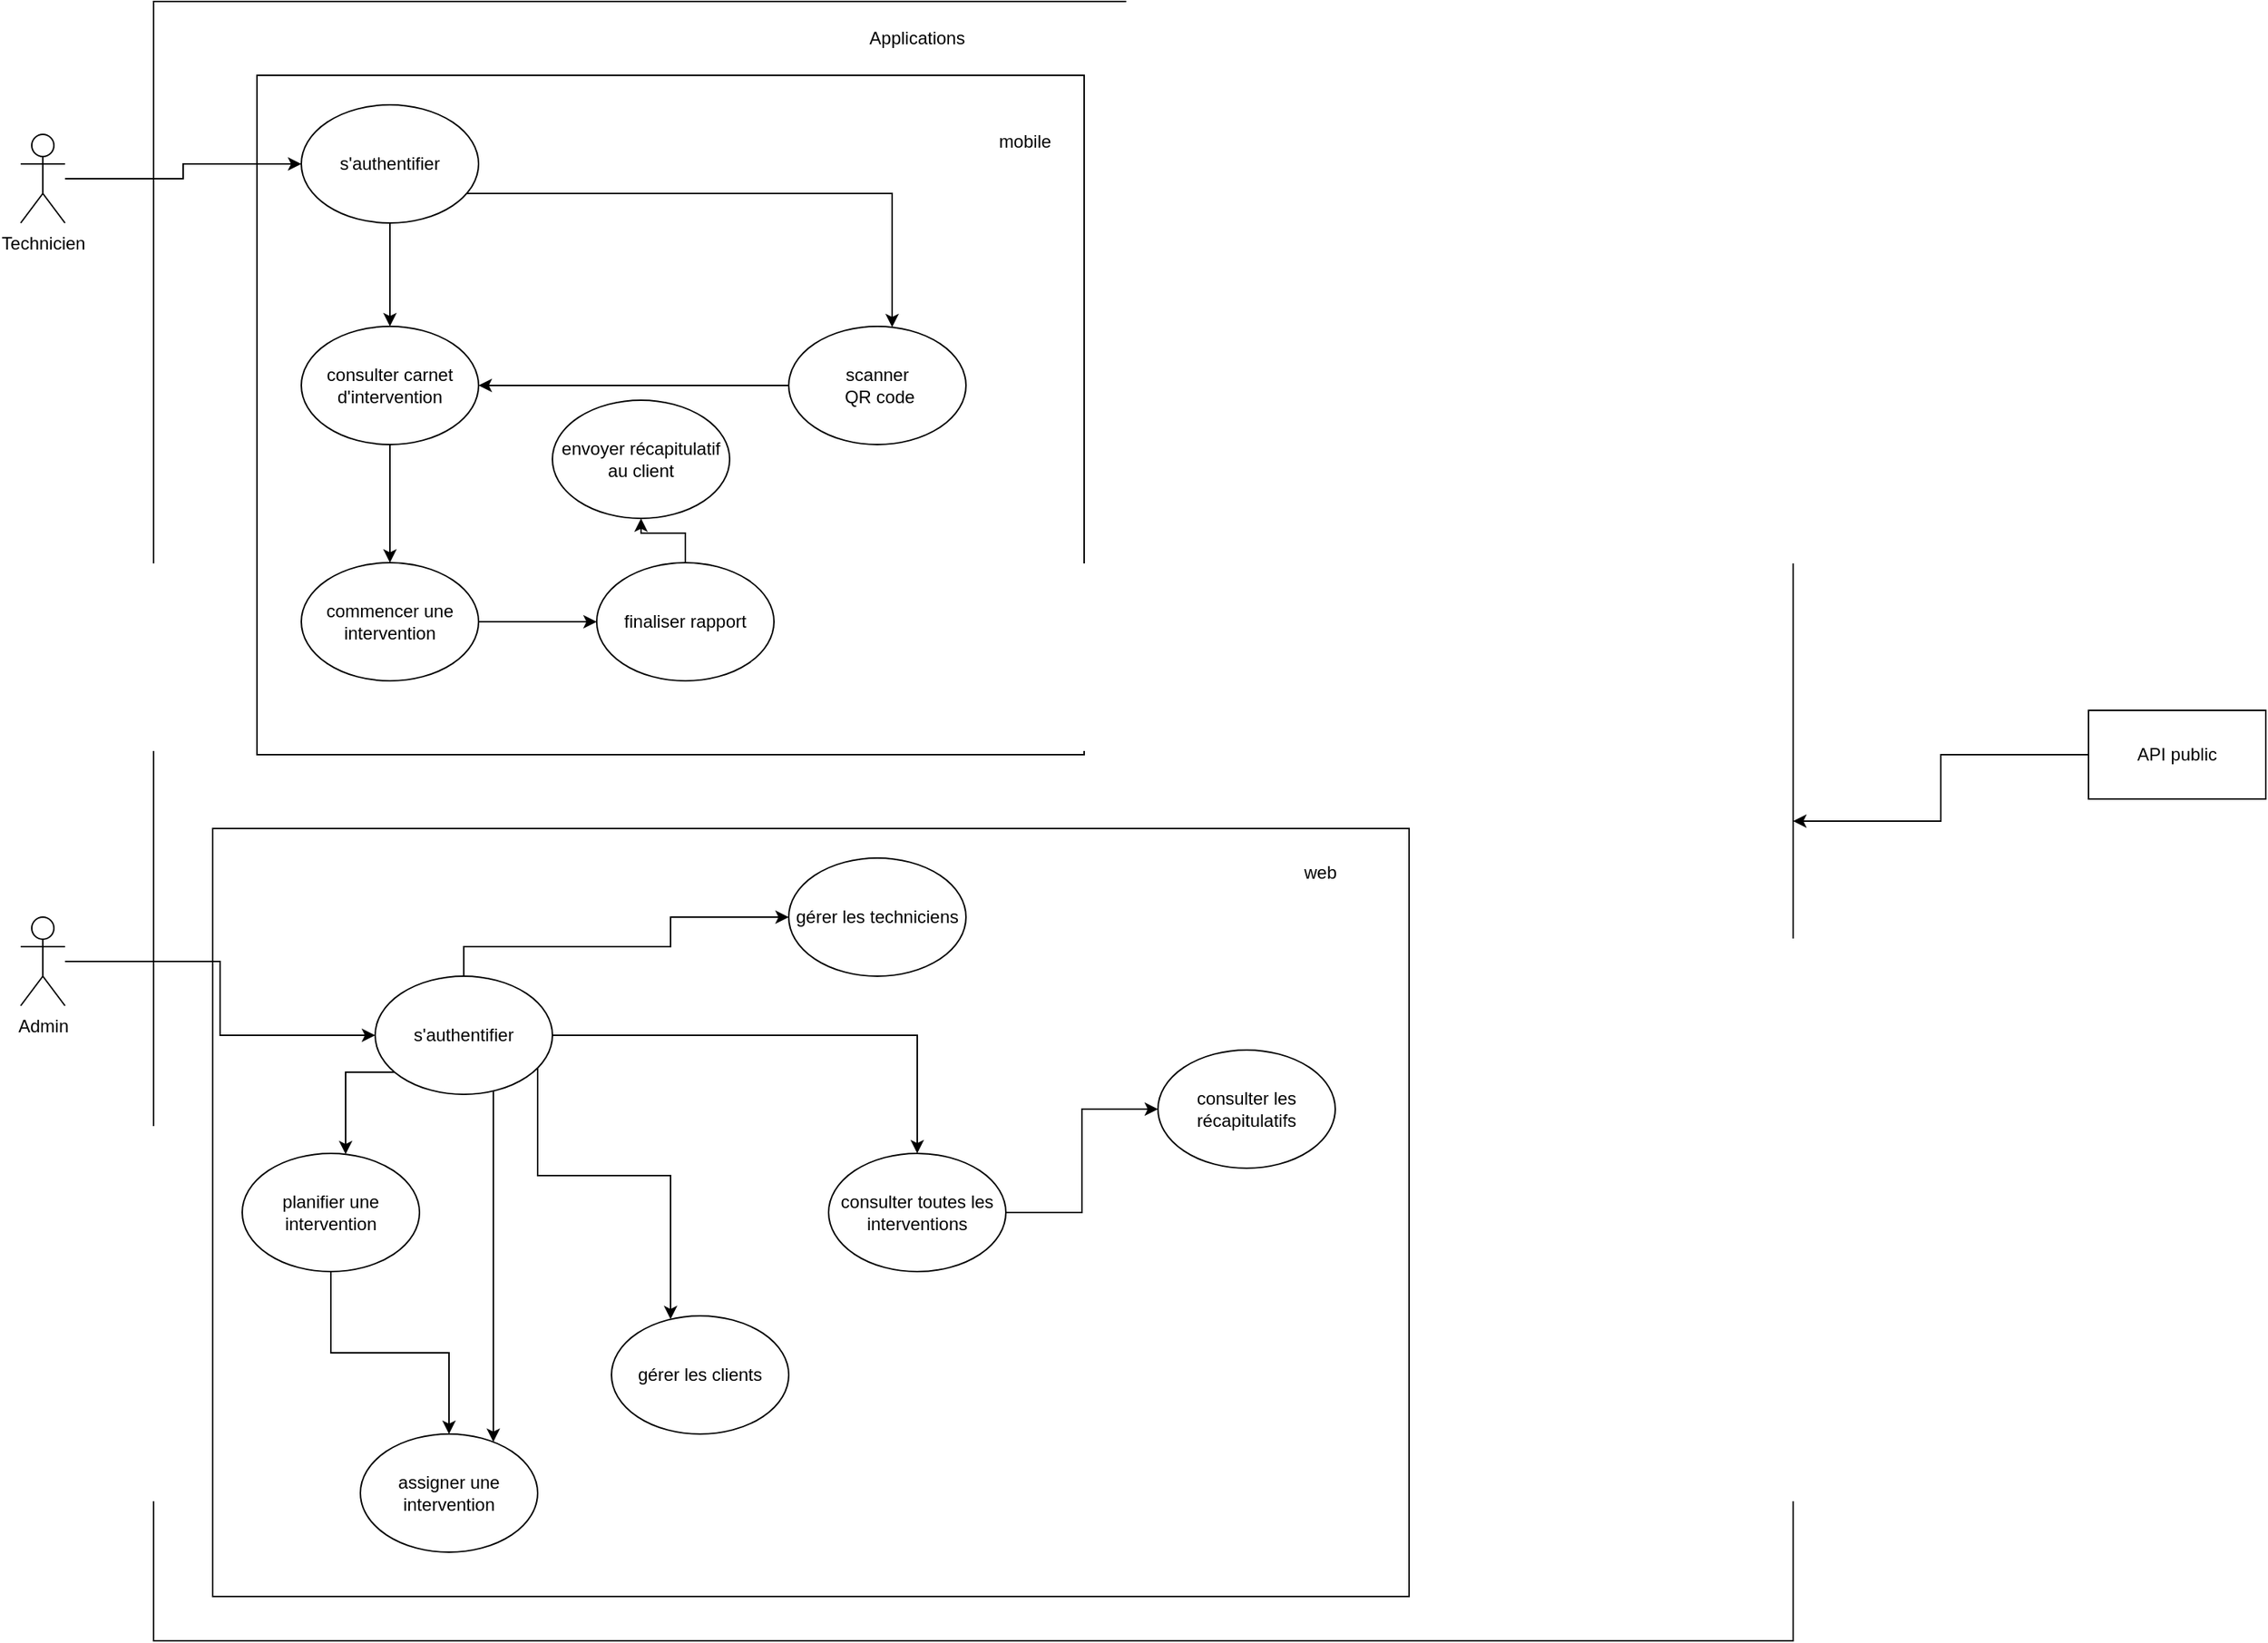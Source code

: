 <mxfile version="16.0.2" type="device"><diagram id="ie6803uWUVHI6Bx2P8Qg" name="Page-1"><mxGraphModel dx="2062" dy="1179" grid="1" gridSize="10" guides="1" tooltips="1" connect="1" arrows="1" fold="1" page="1" pageScale="1" pageWidth="827" pageHeight="1169" math="0" shadow="0"><root><mxCell id="0"/><mxCell id="1" parent="0"/><mxCell id="2hcx4Fl9zx7lkW_wvvi_-11" value="" style="whiteSpace=wrap;html=1;aspect=fixed;" vertex="1" parent="1"><mxGeometry x="200" y="10" width="1110" height="1110" as="geometry"/></mxCell><mxCell id="2hcx4Fl9zx7lkW_wvvi_-43" value="" style="rounded=0;whiteSpace=wrap;html=1;" vertex="1" parent="1"><mxGeometry x="240" y="570" width="810" height="520" as="geometry"/></mxCell><mxCell id="2hcx4Fl9zx7lkW_wvvi_-30" value="" style="rounded=0;whiteSpace=wrap;html=1;" vertex="1" parent="1"><mxGeometry x="270" y="60" width="560" height="460" as="geometry"/></mxCell><mxCell id="2hcx4Fl9zx7lkW_wvvi_-38" style="edgeStyle=orthogonalEdgeStyle;rounded=0;orthogonalLoop=1;jettySize=auto;html=1;" edge="1" parent="1" source="2hcx4Fl9zx7lkW_wvvi_-1" target="2hcx4Fl9zx7lkW_wvvi_-17"><mxGeometry relative="1" as="geometry"/></mxCell><mxCell id="2hcx4Fl9zx7lkW_wvvi_-1" value="&lt;div&gt;Technicien&lt;/div&gt;&lt;div&gt;&lt;br&gt;&lt;/div&gt;" style="shape=umlActor;verticalLabelPosition=bottom;verticalAlign=top;html=1;outlineConnect=0;" vertex="1" parent="1"><mxGeometry x="110" y="100" width="30" height="60" as="geometry"/></mxCell><mxCell id="2hcx4Fl9zx7lkW_wvvi_-40" style="edgeStyle=orthogonalEdgeStyle;rounded=0;orthogonalLoop=1;jettySize=auto;html=1;" edge="1" parent="1" source="2hcx4Fl9zx7lkW_wvvi_-3" target="2hcx4Fl9zx7lkW_wvvi_-16"><mxGeometry relative="1" as="geometry"/></mxCell><mxCell id="2hcx4Fl9zx7lkW_wvvi_-3" value="&lt;div&gt;Admin&lt;/div&gt;" style="shape=umlActor;verticalLabelPosition=bottom;verticalAlign=top;html=1;outlineConnect=0;" vertex="1" parent="1"><mxGeometry x="110" y="630" width="30" height="60" as="geometry"/></mxCell><mxCell id="2hcx4Fl9zx7lkW_wvvi_-7" value="&lt;div&gt;Applications&lt;/div&gt;" style="text;html=1;strokeColor=none;fillColor=none;align=center;verticalAlign=middle;whiteSpace=wrap;rounded=0;" vertex="1" parent="1"><mxGeometry x="607" y="20" width="220" height="30" as="geometry"/></mxCell><mxCell id="2hcx4Fl9zx7lkW_wvvi_-13" value="web" style="text;html=1;strokeColor=none;fillColor=none;align=center;verticalAlign=middle;whiteSpace=wrap;rounded=0;" vertex="1" parent="1"><mxGeometry x="960" y="585" width="60" height="30" as="geometry"/></mxCell><mxCell id="2hcx4Fl9zx7lkW_wvvi_-14" value="&lt;div&gt;mobile&lt;/div&gt;" style="text;html=1;strokeColor=none;fillColor=none;align=center;verticalAlign=middle;whiteSpace=wrap;rounded=0;" vertex="1" parent="1"><mxGeometry x="760" y="90" width="60" height="30" as="geometry"/></mxCell><mxCell id="2hcx4Fl9zx7lkW_wvvi_-21" style="edgeStyle=orthogonalEdgeStyle;rounded=0;orthogonalLoop=1;jettySize=auto;html=1;" edge="1" parent="1" source="2hcx4Fl9zx7lkW_wvvi_-16" target="2hcx4Fl9zx7lkW_wvvi_-18"><mxGeometry relative="1" as="geometry"><Array as="points"><mxPoint x="380" y="735"/><mxPoint x="330" y="735"/></Array></mxGeometry></mxCell><mxCell id="2hcx4Fl9zx7lkW_wvvi_-22" style="edgeStyle=orthogonalEdgeStyle;rounded=0;orthogonalLoop=1;jettySize=auto;html=1;" edge="1" parent="1" source="2hcx4Fl9zx7lkW_wvvi_-16" target="2hcx4Fl9zx7lkW_wvvi_-20"><mxGeometry relative="1" as="geometry"><Array as="points"><mxPoint x="430" y="810"/><mxPoint x="430" y="810"/></Array></mxGeometry></mxCell><mxCell id="2hcx4Fl9zx7lkW_wvvi_-47" value="" style="edgeStyle=orthogonalEdgeStyle;rounded=0;orthogonalLoop=1;jettySize=auto;html=1;" edge="1" parent="1" source="2hcx4Fl9zx7lkW_wvvi_-16" target="2hcx4Fl9zx7lkW_wvvi_-46"><mxGeometry relative="1" as="geometry"><Array as="points"><mxPoint x="717" y="710"/></Array></mxGeometry></mxCell><mxCell id="2hcx4Fl9zx7lkW_wvvi_-51" value="" style="edgeStyle=orthogonalEdgeStyle;rounded=0;orthogonalLoop=1;jettySize=auto;html=1;" edge="1" parent="1" source="2hcx4Fl9zx7lkW_wvvi_-16" target="2hcx4Fl9zx7lkW_wvvi_-50"><mxGeometry relative="1" as="geometry"><Array as="points"><mxPoint x="460" y="805"/><mxPoint x="550" y="805"/></Array></mxGeometry></mxCell><mxCell id="2hcx4Fl9zx7lkW_wvvi_-59" value="" style="edgeStyle=orthogonalEdgeStyle;rounded=0;orthogonalLoop=1;jettySize=auto;html=1;" edge="1" parent="1" source="2hcx4Fl9zx7lkW_wvvi_-16" target="2hcx4Fl9zx7lkW_wvvi_-58"><mxGeometry relative="1" as="geometry"><Array as="points"><mxPoint x="410" y="650"/><mxPoint x="550" y="650"/><mxPoint x="550" y="630"/></Array></mxGeometry></mxCell><mxCell id="2hcx4Fl9zx7lkW_wvvi_-16" value="s'authentifier" style="ellipse;whiteSpace=wrap;html=1;" vertex="1" parent="1"><mxGeometry x="350" y="670" width="120" height="80" as="geometry"/></mxCell><mxCell id="2hcx4Fl9zx7lkW_wvvi_-26" value="" style="edgeStyle=orthogonalEdgeStyle;rounded=0;orthogonalLoop=1;jettySize=auto;html=1;" edge="1" parent="1" source="2hcx4Fl9zx7lkW_wvvi_-17" target="2hcx4Fl9zx7lkW_wvvi_-25"><mxGeometry relative="1" as="geometry"/></mxCell><mxCell id="2hcx4Fl9zx7lkW_wvvi_-28" value="" style="edgeStyle=orthogonalEdgeStyle;rounded=0;orthogonalLoop=1;jettySize=auto;html=1;" edge="1" parent="1" source="2hcx4Fl9zx7lkW_wvvi_-17" target="2hcx4Fl9zx7lkW_wvvi_-27"><mxGeometry relative="1" as="geometry"><Array as="points"><mxPoint x="700" y="140"/></Array></mxGeometry></mxCell><mxCell id="2hcx4Fl9zx7lkW_wvvi_-17" value="s'authentifier" style="ellipse;whiteSpace=wrap;html=1;" vertex="1" parent="1"><mxGeometry x="300" y="80" width="120" height="80" as="geometry"/></mxCell><mxCell id="2hcx4Fl9zx7lkW_wvvi_-56" style="edgeStyle=orthogonalEdgeStyle;rounded=0;orthogonalLoop=1;jettySize=auto;html=1;" edge="1" parent="1" source="2hcx4Fl9zx7lkW_wvvi_-18" target="2hcx4Fl9zx7lkW_wvvi_-20"><mxGeometry relative="1" as="geometry"/></mxCell><mxCell id="2hcx4Fl9zx7lkW_wvvi_-18" value="&lt;div&gt;planifier une intervention&lt;/div&gt;" style="ellipse;whiteSpace=wrap;html=1;" vertex="1" parent="1"><mxGeometry x="260" y="790" width="120" height="80" as="geometry"/></mxCell><mxCell id="2hcx4Fl9zx7lkW_wvvi_-20" value="&lt;div&gt;assigner une intervention&lt;/div&gt;" style="ellipse;whiteSpace=wrap;html=1;" vertex="1" parent="1"><mxGeometry x="340" y="980" width="120" height="80" as="geometry"/></mxCell><mxCell id="2hcx4Fl9zx7lkW_wvvi_-33" value="" style="edgeStyle=orthogonalEdgeStyle;rounded=0;orthogonalLoop=1;jettySize=auto;html=1;" edge="1" parent="1" source="2hcx4Fl9zx7lkW_wvvi_-25" target="2hcx4Fl9zx7lkW_wvvi_-32"><mxGeometry relative="1" as="geometry"/></mxCell><mxCell id="2hcx4Fl9zx7lkW_wvvi_-25" value="&lt;div&gt;consulter carnet d'intervention&lt;/div&gt;" style="ellipse;whiteSpace=wrap;html=1;" vertex="1" parent="1"><mxGeometry x="300" y="230" width="120" height="80" as="geometry"/></mxCell><mxCell id="2hcx4Fl9zx7lkW_wvvi_-29" style="edgeStyle=orthogonalEdgeStyle;rounded=0;orthogonalLoop=1;jettySize=auto;html=1;entryX=1;entryY=0.5;entryDx=0;entryDy=0;" edge="1" parent="1" source="2hcx4Fl9zx7lkW_wvvi_-27" target="2hcx4Fl9zx7lkW_wvvi_-25"><mxGeometry relative="1" as="geometry"/></mxCell><mxCell id="2hcx4Fl9zx7lkW_wvvi_-27" value="&lt;div&gt;scanner&lt;/div&gt;&amp;nbsp;QR code" style="ellipse;whiteSpace=wrap;html=1;" vertex="1" parent="1"><mxGeometry x="630" y="230" width="120" height="80" as="geometry"/></mxCell><mxCell id="2hcx4Fl9zx7lkW_wvvi_-35" value="" style="edgeStyle=orthogonalEdgeStyle;rounded=0;orthogonalLoop=1;jettySize=auto;html=1;" edge="1" parent="1" source="2hcx4Fl9zx7lkW_wvvi_-32" target="2hcx4Fl9zx7lkW_wvvi_-34"><mxGeometry relative="1" as="geometry"/></mxCell><mxCell id="2hcx4Fl9zx7lkW_wvvi_-32" value="commencer une intervention" style="ellipse;whiteSpace=wrap;html=1;" vertex="1" parent="1"><mxGeometry x="300" y="390" width="120" height="80" as="geometry"/></mxCell><mxCell id="2hcx4Fl9zx7lkW_wvvi_-37" value="" style="edgeStyle=orthogonalEdgeStyle;rounded=0;orthogonalLoop=1;jettySize=auto;html=1;" edge="1" parent="1" source="2hcx4Fl9zx7lkW_wvvi_-34" target="2hcx4Fl9zx7lkW_wvvi_-36"><mxGeometry relative="1" as="geometry"/></mxCell><mxCell id="2hcx4Fl9zx7lkW_wvvi_-34" value="&lt;div&gt;finaliser rapport&lt;/div&gt;" style="ellipse;whiteSpace=wrap;html=1;" vertex="1" parent="1"><mxGeometry x="500" y="390" width="120" height="80" as="geometry"/></mxCell><mxCell id="2hcx4Fl9zx7lkW_wvvi_-36" value="&lt;div&gt;envoyer récapitulatif au client&lt;/div&gt;" style="ellipse;whiteSpace=wrap;html=1;" vertex="1" parent="1"><mxGeometry x="470" y="280" width="120" height="80" as="geometry"/></mxCell><mxCell id="2hcx4Fl9zx7lkW_wvvi_-49" value="" style="edgeStyle=orthogonalEdgeStyle;rounded=0;orthogonalLoop=1;jettySize=auto;html=1;" edge="1" parent="1" source="2hcx4Fl9zx7lkW_wvvi_-46" target="2hcx4Fl9zx7lkW_wvvi_-48"><mxGeometry relative="1" as="geometry"/></mxCell><mxCell id="2hcx4Fl9zx7lkW_wvvi_-46" value="consulter toutes les interventions" style="ellipse;whiteSpace=wrap;html=1;" vertex="1" parent="1"><mxGeometry x="657" y="790" width="120" height="80" as="geometry"/></mxCell><mxCell id="2hcx4Fl9zx7lkW_wvvi_-48" value="consulter les récapitulatifs" style="ellipse;whiteSpace=wrap;html=1;" vertex="1" parent="1"><mxGeometry x="880" y="720" width="120" height="80" as="geometry"/></mxCell><mxCell id="2hcx4Fl9zx7lkW_wvvi_-50" value="gérer les clients" style="ellipse;whiteSpace=wrap;html=1;" vertex="1" parent="1"><mxGeometry x="510" y="900" width="120" height="80" as="geometry"/></mxCell><mxCell id="2hcx4Fl9zx7lkW_wvvi_-55" style="edgeStyle=orthogonalEdgeStyle;rounded=0;orthogonalLoop=1;jettySize=auto;html=1;" edge="1" parent="1" source="2hcx4Fl9zx7lkW_wvvi_-54" target="2hcx4Fl9zx7lkW_wvvi_-11"><mxGeometry relative="1" as="geometry"/></mxCell><mxCell id="2hcx4Fl9zx7lkW_wvvi_-54" value="API public" style="rounded=0;whiteSpace=wrap;html=1;" vertex="1" parent="1"><mxGeometry x="1510" y="490" width="120" height="60" as="geometry"/></mxCell><mxCell id="2hcx4Fl9zx7lkW_wvvi_-58" value="gérer les techniciens" style="ellipse;whiteSpace=wrap;html=1;" vertex="1" parent="1"><mxGeometry x="630" y="590" width="120" height="80" as="geometry"/></mxCell></root></mxGraphModel></diagram></mxfile>